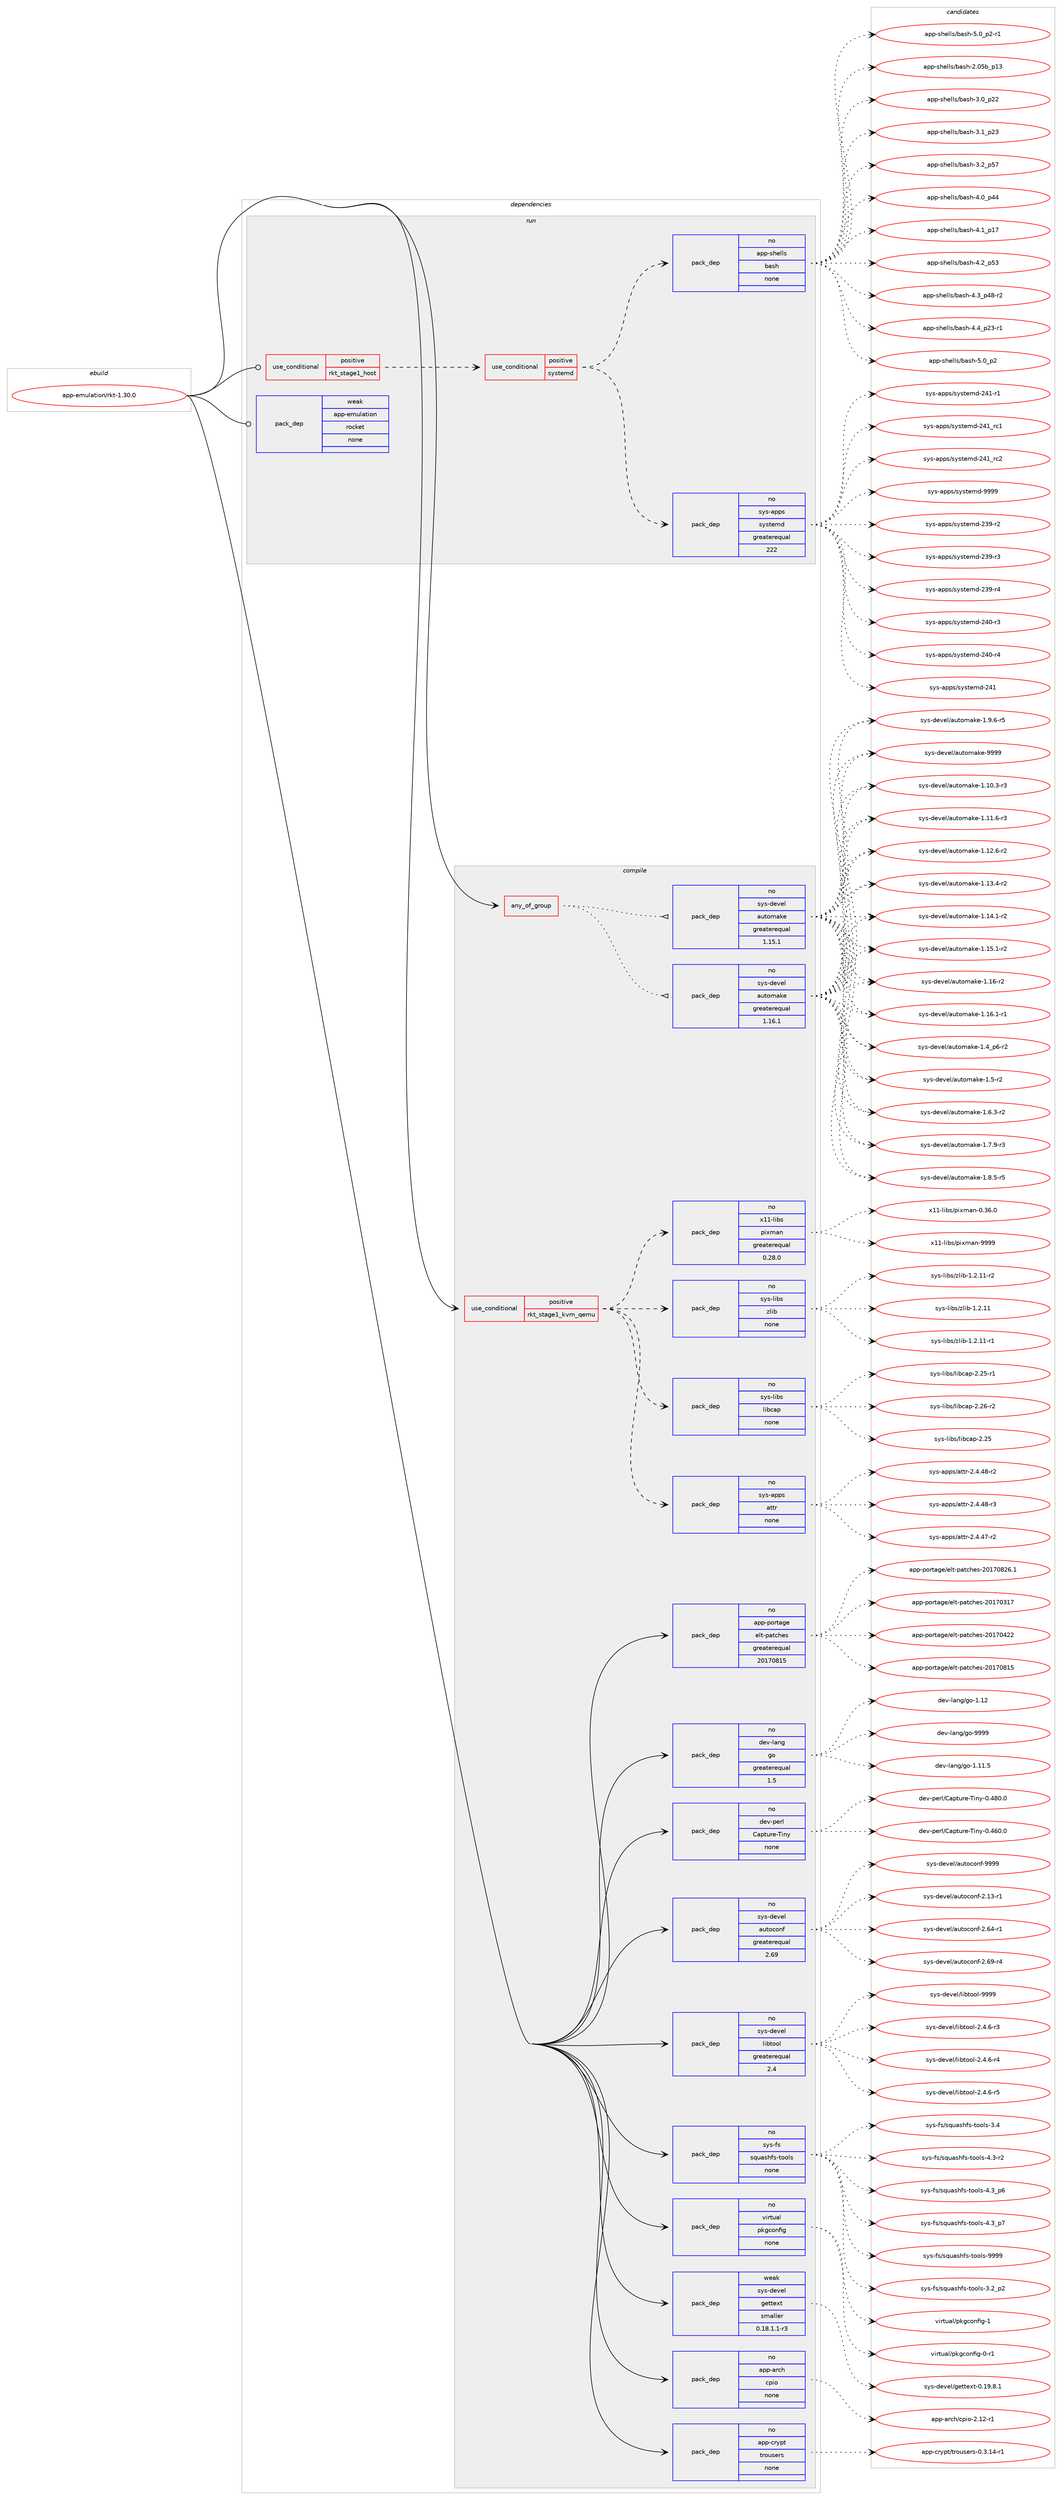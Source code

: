 digraph prolog {

# *************
# Graph options
# *************

newrank=true;
concentrate=true;
compound=true;
graph [rankdir=LR,fontname=Helvetica,fontsize=10,ranksep=1.5];#, ranksep=2.5, nodesep=0.2];
edge  [arrowhead=vee];
node  [fontname=Helvetica,fontsize=10];

# **********
# The ebuild
# **********

subgraph cluster_leftcol {
color=gray;
rank=same;
label=<<i>ebuild</i>>;
id [label="app-emulation/rkt-1.30.0", color=red, width=4, href="../app-emulation/rkt-1.30.0.svg"];
}

# ****************
# The dependencies
# ****************

subgraph cluster_midcol {
color=gray;
label=<<i>dependencies</i>>;
subgraph cluster_compile {
fillcolor="#eeeeee";
style=filled;
label=<<i>compile</i>>;
subgraph any19492 {
dependency1288358 [label=<<TABLE BORDER="0" CELLBORDER="1" CELLSPACING="0" CELLPADDING="4"><TR><TD CELLPADDING="10">any_of_group</TD></TR></TABLE>>, shape=none, color=red];subgraph pack917669 {
dependency1288359 [label=<<TABLE BORDER="0" CELLBORDER="1" CELLSPACING="0" CELLPADDING="4" WIDTH="220"><TR><TD ROWSPAN="6" CELLPADDING="30">pack_dep</TD></TR><TR><TD WIDTH="110">no</TD></TR><TR><TD>sys-devel</TD></TR><TR><TD>automake</TD></TR><TR><TD>greaterequal</TD></TR><TR><TD>1.16.1</TD></TR></TABLE>>, shape=none, color=blue];
}
dependency1288358:e -> dependency1288359:w [weight=20,style="dotted",arrowhead="oinv"];
subgraph pack917670 {
dependency1288360 [label=<<TABLE BORDER="0" CELLBORDER="1" CELLSPACING="0" CELLPADDING="4" WIDTH="220"><TR><TD ROWSPAN="6" CELLPADDING="30">pack_dep</TD></TR><TR><TD WIDTH="110">no</TD></TR><TR><TD>sys-devel</TD></TR><TR><TD>automake</TD></TR><TR><TD>greaterequal</TD></TR><TR><TD>1.15.1</TD></TR></TABLE>>, shape=none, color=blue];
}
dependency1288358:e -> dependency1288360:w [weight=20,style="dotted",arrowhead="oinv"];
}
id:e -> dependency1288358:w [weight=20,style="solid",arrowhead="vee"];
subgraph cond350669 {
dependency1288361 [label=<<TABLE BORDER="0" CELLBORDER="1" CELLSPACING="0" CELLPADDING="4"><TR><TD ROWSPAN="3" CELLPADDING="10">use_conditional</TD></TR><TR><TD>positive</TD></TR><TR><TD>rkt_stage1_kvm_qemu</TD></TR></TABLE>>, shape=none, color=red];
subgraph pack917671 {
dependency1288362 [label=<<TABLE BORDER="0" CELLBORDER="1" CELLSPACING="0" CELLPADDING="4" WIDTH="220"><TR><TD ROWSPAN="6" CELLPADDING="30">pack_dep</TD></TR><TR><TD WIDTH="110">no</TD></TR><TR><TD>sys-apps</TD></TR><TR><TD>attr</TD></TR><TR><TD>none</TD></TR><TR><TD></TD></TR></TABLE>>, shape=none, color=blue];
}
dependency1288361:e -> dependency1288362:w [weight=20,style="dashed",arrowhead="vee"];
subgraph pack917672 {
dependency1288363 [label=<<TABLE BORDER="0" CELLBORDER="1" CELLSPACING="0" CELLPADDING="4" WIDTH="220"><TR><TD ROWSPAN="6" CELLPADDING="30">pack_dep</TD></TR><TR><TD WIDTH="110">no</TD></TR><TR><TD>sys-libs</TD></TR><TR><TD>libcap</TD></TR><TR><TD>none</TD></TR><TR><TD></TD></TR></TABLE>>, shape=none, color=blue];
}
dependency1288361:e -> dependency1288363:w [weight=20,style="dashed",arrowhead="vee"];
subgraph pack917673 {
dependency1288364 [label=<<TABLE BORDER="0" CELLBORDER="1" CELLSPACING="0" CELLPADDING="4" WIDTH="220"><TR><TD ROWSPAN="6" CELLPADDING="30">pack_dep</TD></TR><TR><TD WIDTH="110">no</TD></TR><TR><TD>sys-libs</TD></TR><TR><TD>zlib</TD></TR><TR><TD>none</TD></TR><TR><TD></TD></TR></TABLE>>, shape=none, color=blue];
}
dependency1288361:e -> dependency1288364:w [weight=20,style="dashed",arrowhead="vee"];
subgraph pack917674 {
dependency1288365 [label=<<TABLE BORDER="0" CELLBORDER="1" CELLSPACING="0" CELLPADDING="4" WIDTH="220"><TR><TD ROWSPAN="6" CELLPADDING="30">pack_dep</TD></TR><TR><TD WIDTH="110">no</TD></TR><TR><TD>x11-libs</TD></TR><TR><TD>pixman</TD></TR><TR><TD>greaterequal</TD></TR><TR><TD>0.28.0</TD></TR></TABLE>>, shape=none, color=blue];
}
dependency1288361:e -> dependency1288365:w [weight=20,style="dashed",arrowhead="vee"];
}
id:e -> dependency1288361:w [weight=20,style="solid",arrowhead="vee"];
subgraph pack917675 {
dependency1288366 [label=<<TABLE BORDER="0" CELLBORDER="1" CELLSPACING="0" CELLPADDING="4" WIDTH="220"><TR><TD ROWSPAN="6" CELLPADDING="30">pack_dep</TD></TR><TR><TD WIDTH="110">no</TD></TR><TR><TD>app-arch</TD></TR><TR><TD>cpio</TD></TR><TR><TD>none</TD></TR><TR><TD></TD></TR></TABLE>>, shape=none, color=blue];
}
id:e -> dependency1288366:w [weight=20,style="solid",arrowhead="vee"];
subgraph pack917676 {
dependency1288367 [label=<<TABLE BORDER="0" CELLBORDER="1" CELLSPACING="0" CELLPADDING="4" WIDTH="220"><TR><TD ROWSPAN="6" CELLPADDING="30">pack_dep</TD></TR><TR><TD WIDTH="110">no</TD></TR><TR><TD>app-crypt</TD></TR><TR><TD>trousers</TD></TR><TR><TD>none</TD></TR><TR><TD></TD></TR></TABLE>>, shape=none, color=blue];
}
id:e -> dependency1288367:w [weight=20,style="solid",arrowhead="vee"];
subgraph pack917677 {
dependency1288368 [label=<<TABLE BORDER="0" CELLBORDER="1" CELLSPACING="0" CELLPADDING="4" WIDTH="220"><TR><TD ROWSPAN="6" CELLPADDING="30">pack_dep</TD></TR><TR><TD WIDTH="110">no</TD></TR><TR><TD>app-portage</TD></TR><TR><TD>elt-patches</TD></TR><TR><TD>greaterequal</TD></TR><TR><TD>20170815</TD></TR></TABLE>>, shape=none, color=blue];
}
id:e -> dependency1288368:w [weight=20,style="solid",arrowhead="vee"];
subgraph pack917678 {
dependency1288369 [label=<<TABLE BORDER="0" CELLBORDER="1" CELLSPACING="0" CELLPADDING="4" WIDTH="220"><TR><TD ROWSPAN="6" CELLPADDING="30">pack_dep</TD></TR><TR><TD WIDTH="110">no</TD></TR><TR><TD>dev-lang</TD></TR><TR><TD>go</TD></TR><TR><TD>greaterequal</TD></TR><TR><TD>1.5</TD></TR></TABLE>>, shape=none, color=blue];
}
id:e -> dependency1288369:w [weight=20,style="solid",arrowhead="vee"];
subgraph pack917679 {
dependency1288370 [label=<<TABLE BORDER="0" CELLBORDER="1" CELLSPACING="0" CELLPADDING="4" WIDTH="220"><TR><TD ROWSPAN="6" CELLPADDING="30">pack_dep</TD></TR><TR><TD WIDTH="110">no</TD></TR><TR><TD>dev-perl</TD></TR><TR><TD>Capture-Tiny</TD></TR><TR><TD>none</TD></TR><TR><TD></TD></TR></TABLE>>, shape=none, color=blue];
}
id:e -> dependency1288370:w [weight=20,style="solid",arrowhead="vee"];
subgraph pack917680 {
dependency1288371 [label=<<TABLE BORDER="0" CELLBORDER="1" CELLSPACING="0" CELLPADDING="4" WIDTH="220"><TR><TD ROWSPAN="6" CELLPADDING="30">pack_dep</TD></TR><TR><TD WIDTH="110">no</TD></TR><TR><TD>sys-devel</TD></TR><TR><TD>autoconf</TD></TR><TR><TD>greaterequal</TD></TR><TR><TD>2.69</TD></TR></TABLE>>, shape=none, color=blue];
}
id:e -> dependency1288371:w [weight=20,style="solid",arrowhead="vee"];
subgraph pack917681 {
dependency1288372 [label=<<TABLE BORDER="0" CELLBORDER="1" CELLSPACING="0" CELLPADDING="4" WIDTH="220"><TR><TD ROWSPAN="6" CELLPADDING="30">pack_dep</TD></TR><TR><TD WIDTH="110">no</TD></TR><TR><TD>sys-devel</TD></TR><TR><TD>libtool</TD></TR><TR><TD>greaterequal</TD></TR><TR><TD>2.4</TD></TR></TABLE>>, shape=none, color=blue];
}
id:e -> dependency1288372:w [weight=20,style="solid",arrowhead="vee"];
subgraph pack917682 {
dependency1288373 [label=<<TABLE BORDER="0" CELLBORDER="1" CELLSPACING="0" CELLPADDING="4" WIDTH="220"><TR><TD ROWSPAN="6" CELLPADDING="30">pack_dep</TD></TR><TR><TD WIDTH="110">no</TD></TR><TR><TD>sys-fs</TD></TR><TR><TD>squashfs-tools</TD></TR><TR><TD>none</TD></TR><TR><TD></TD></TR></TABLE>>, shape=none, color=blue];
}
id:e -> dependency1288373:w [weight=20,style="solid",arrowhead="vee"];
subgraph pack917683 {
dependency1288374 [label=<<TABLE BORDER="0" CELLBORDER="1" CELLSPACING="0" CELLPADDING="4" WIDTH="220"><TR><TD ROWSPAN="6" CELLPADDING="30">pack_dep</TD></TR><TR><TD WIDTH="110">no</TD></TR><TR><TD>virtual</TD></TR><TR><TD>pkgconfig</TD></TR><TR><TD>none</TD></TR><TR><TD></TD></TR></TABLE>>, shape=none, color=blue];
}
id:e -> dependency1288374:w [weight=20,style="solid",arrowhead="vee"];
subgraph pack917684 {
dependency1288375 [label=<<TABLE BORDER="0" CELLBORDER="1" CELLSPACING="0" CELLPADDING="4" WIDTH="220"><TR><TD ROWSPAN="6" CELLPADDING="30">pack_dep</TD></TR><TR><TD WIDTH="110">weak</TD></TR><TR><TD>sys-devel</TD></TR><TR><TD>gettext</TD></TR><TR><TD>smaller</TD></TR><TR><TD>0.18.1.1-r3</TD></TR></TABLE>>, shape=none, color=blue];
}
id:e -> dependency1288375:w [weight=20,style="solid",arrowhead="vee"];
}
subgraph cluster_compileandrun {
fillcolor="#eeeeee";
style=filled;
label=<<i>compile and run</i>>;
}
subgraph cluster_run {
fillcolor="#eeeeee";
style=filled;
label=<<i>run</i>>;
subgraph cond350670 {
dependency1288376 [label=<<TABLE BORDER="0" CELLBORDER="1" CELLSPACING="0" CELLPADDING="4"><TR><TD ROWSPAN="3" CELLPADDING="10">use_conditional</TD></TR><TR><TD>positive</TD></TR><TR><TD>rkt_stage1_host</TD></TR></TABLE>>, shape=none, color=red];
subgraph cond350671 {
dependency1288377 [label=<<TABLE BORDER="0" CELLBORDER="1" CELLSPACING="0" CELLPADDING="4"><TR><TD ROWSPAN="3" CELLPADDING="10">use_conditional</TD></TR><TR><TD>positive</TD></TR><TR><TD>systemd</TD></TR></TABLE>>, shape=none, color=red];
subgraph pack917685 {
dependency1288378 [label=<<TABLE BORDER="0" CELLBORDER="1" CELLSPACING="0" CELLPADDING="4" WIDTH="220"><TR><TD ROWSPAN="6" CELLPADDING="30">pack_dep</TD></TR><TR><TD WIDTH="110">no</TD></TR><TR><TD>sys-apps</TD></TR><TR><TD>systemd</TD></TR><TR><TD>greaterequal</TD></TR><TR><TD>222</TD></TR></TABLE>>, shape=none, color=blue];
}
dependency1288377:e -> dependency1288378:w [weight=20,style="dashed",arrowhead="vee"];
subgraph pack917686 {
dependency1288379 [label=<<TABLE BORDER="0" CELLBORDER="1" CELLSPACING="0" CELLPADDING="4" WIDTH="220"><TR><TD ROWSPAN="6" CELLPADDING="30">pack_dep</TD></TR><TR><TD WIDTH="110">no</TD></TR><TR><TD>app-shells</TD></TR><TR><TD>bash</TD></TR><TR><TD>none</TD></TR><TR><TD></TD></TR></TABLE>>, shape=none, color=blue];
}
dependency1288377:e -> dependency1288379:w [weight=20,style="dashed",arrowhead="vee"];
}
dependency1288376:e -> dependency1288377:w [weight=20,style="dashed",arrowhead="vee"];
}
id:e -> dependency1288376:w [weight=20,style="solid",arrowhead="odot"];
subgraph pack917687 {
dependency1288380 [label=<<TABLE BORDER="0" CELLBORDER="1" CELLSPACING="0" CELLPADDING="4" WIDTH="220"><TR><TD ROWSPAN="6" CELLPADDING="30">pack_dep</TD></TR><TR><TD WIDTH="110">weak</TD></TR><TR><TD>app-emulation</TD></TR><TR><TD>rocket</TD></TR><TR><TD>none</TD></TR><TR><TD></TD></TR></TABLE>>, shape=none, color=blue];
}
id:e -> dependency1288380:w [weight=20,style="solid",arrowhead="odot"];
}
}

# **************
# The candidates
# **************

subgraph cluster_choices {
rank=same;
color=gray;
label=<<i>candidates</i>>;

subgraph choice917669 {
color=black;
nodesep=1;
choice11512111545100101118101108479711711611110997107101454946494846514511451 [label="sys-devel/automake-1.10.3-r3", color=red, width=4,href="../sys-devel/automake-1.10.3-r3.svg"];
choice11512111545100101118101108479711711611110997107101454946494946544511451 [label="sys-devel/automake-1.11.6-r3", color=red, width=4,href="../sys-devel/automake-1.11.6-r3.svg"];
choice11512111545100101118101108479711711611110997107101454946495046544511450 [label="sys-devel/automake-1.12.6-r2", color=red, width=4,href="../sys-devel/automake-1.12.6-r2.svg"];
choice11512111545100101118101108479711711611110997107101454946495146524511450 [label="sys-devel/automake-1.13.4-r2", color=red, width=4,href="../sys-devel/automake-1.13.4-r2.svg"];
choice11512111545100101118101108479711711611110997107101454946495246494511450 [label="sys-devel/automake-1.14.1-r2", color=red, width=4,href="../sys-devel/automake-1.14.1-r2.svg"];
choice11512111545100101118101108479711711611110997107101454946495346494511450 [label="sys-devel/automake-1.15.1-r2", color=red, width=4,href="../sys-devel/automake-1.15.1-r2.svg"];
choice1151211154510010111810110847971171161111099710710145494649544511450 [label="sys-devel/automake-1.16-r2", color=red, width=4,href="../sys-devel/automake-1.16-r2.svg"];
choice11512111545100101118101108479711711611110997107101454946495446494511449 [label="sys-devel/automake-1.16.1-r1", color=red, width=4,href="../sys-devel/automake-1.16.1-r1.svg"];
choice115121115451001011181011084797117116111109971071014549465295112544511450 [label="sys-devel/automake-1.4_p6-r2", color=red, width=4,href="../sys-devel/automake-1.4_p6-r2.svg"];
choice11512111545100101118101108479711711611110997107101454946534511450 [label="sys-devel/automake-1.5-r2", color=red, width=4,href="../sys-devel/automake-1.5-r2.svg"];
choice115121115451001011181011084797117116111109971071014549465446514511450 [label="sys-devel/automake-1.6.3-r2", color=red, width=4,href="../sys-devel/automake-1.6.3-r2.svg"];
choice115121115451001011181011084797117116111109971071014549465546574511451 [label="sys-devel/automake-1.7.9-r3", color=red, width=4,href="../sys-devel/automake-1.7.9-r3.svg"];
choice115121115451001011181011084797117116111109971071014549465646534511453 [label="sys-devel/automake-1.8.5-r5", color=red, width=4,href="../sys-devel/automake-1.8.5-r5.svg"];
choice115121115451001011181011084797117116111109971071014549465746544511453 [label="sys-devel/automake-1.9.6-r5", color=red, width=4,href="../sys-devel/automake-1.9.6-r5.svg"];
choice115121115451001011181011084797117116111109971071014557575757 [label="sys-devel/automake-9999", color=red, width=4,href="../sys-devel/automake-9999.svg"];
dependency1288359:e -> choice11512111545100101118101108479711711611110997107101454946494846514511451:w [style=dotted,weight="100"];
dependency1288359:e -> choice11512111545100101118101108479711711611110997107101454946494946544511451:w [style=dotted,weight="100"];
dependency1288359:e -> choice11512111545100101118101108479711711611110997107101454946495046544511450:w [style=dotted,weight="100"];
dependency1288359:e -> choice11512111545100101118101108479711711611110997107101454946495146524511450:w [style=dotted,weight="100"];
dependency1288359:e -> choice11512111545100101118101108479711711611110997107101454946495246494511450:w [style=dotted,weight="100"];
dependency1288359:e -> choice11512111545100101118101108479711711611110997107101454946495346494511450:w [style=dotted,weight="100"];
dependency1288359:e -> choice1151211154510010111810110847971171161111099710710145494649544511450:w [style=dotted,weight="100"];
dependency1288359:e -> choice11512111545100101118101108479711711611110997107101454946495446494511449:w [style=dotted,weight="100"];
dependency1288359:e -> choice115121115451001011181011084797117116111109971071014549465295112544511450:w [style=dotted,weight="100"];
dependency1288359:e -> choice11512111545100101118101108479711711611110997107101454946534511450:w [style=dotted,weight="100"];
dependency1288359:e -> choice115121115451001011181011084797117116111109971071014549465446514511450:w [style=dotted,weight="100"];
dependency1288359:e -> choice115121115451001011181011084797117116111109971071014549465546574511451:w [style=dotted,weight="100"];
dependency1288359:e -> choice115121115451001011181011084797117116111109971071014549465646534511453:w [style=dotted,weight="100"];
dependency1288359:e -> choice115121115451001011181011084797117116111109971071014549465746544511453:w [style=dotted,weight="100"];
dependency1288359:e -> choice115121115451001011181011084797117116111109971071014557575757:w [style=dotted,weight="100"];
}
subgraph choice917670 {
color=black;
nodesep=1;
choice11512111545100101118101108479711711611110997107101454946494846514511451 [label="sys-devel/automake-1.10.3-r3", color=red, width=4,href="../sys-devel/automake-1.10.3-r3.svg"];
choice11512111545100101118101108479711711611110997107101454946494946544511451 [label="sys-devel/automake-1.11.6-r3", color=red, width=4,href="../sys-devel/automake-1.11.6-r3.svg"];
choice11512111545100101118101108479711711611110997107101454946495046544511450 [label="sys-devel/automake-1.12.6-r2", color=red, width=4,href="../sys-devel/automake-1.12.6-r2.svg"];
choice11512111545100101118101108479711711611110997107101454946495146524511450 [label="sys-devel/automake-1.13.4-r2", color=red, width=4,href="../sys-devel/automake-1.13.4-r2.svg"];
choice11512111545100101118101108479711711611110997107101454946495246494511450 [label="sys-devel/automake-1.14.1-r2", color=red, width=4,href="../sys-devel/automake-1.14.1-r2.svg"];
choice11512111545100101118101108479711711611110997107101454946495346494511450 [label="sys-devel/automake-1.15.1-r2", color=red, width=4,href="../sys-devel/automake-1.15.1-r2.svg"];
choice1151211154510010111810110847971171161111099710710145494649544511450 [label="sys-devel/automake-1.16-r2", color=red, width=4,href="../sys-devel/automake-1.16-r2.svg"];
choice11512111545100101118101108479711711611110997107101454946495446494511449 [label="sys-devel/automake-1.16.1-r1", color=red, width=4,href="../sys-devel/automake-1.16.1-r1.svg"];
choice115121115451001011181011084797117116111109971071014549465295112544511450 [label="sys-devel/automake-1.4_p6-r2", color=red, width=4,href="../sys-devel/automake-1.4_p6-r2.svg"];
choice11512111545100101118101108479711711611110997107101454946534511450 [label="sys-devel/automake-1.5-r2", color=red, width=4,href="../sys-devel/automake-1.5-r2.svg"];
choice115121115451001011181011084797117116111109971071014549465446514511450 [label="sys-devel/automake-1.6.3-r2", color=red, width=4,href="../sys-devel/automake-1.6.3-r2.svg"];
choice115121115451001011181011084797117116111109971071014549465546574511451 [label="sys-devel/automake-1.7.9-r3", color=red, width=4,href="../sys-devel/automake-1.7.9-r3.svg"];
choice115121115451001011181011084797117116111109971071014549465646534511453 [label="sys-devel/automake-1.8.5-r5", color=red, width=4,href="../sys-devel/automake-1.8.5-r5.svg"];
choice115121115451001011181011084797117116111109971071014549465746544511453 [label="sys-devel/automake-1.9.6-r5", color=red, width=4,href="../sys-devel/automake-1.9.6-r5.svg"];
choice115121115451001011181011084797117116111109971071014557575757 [label="sys-devel/automake-9999", color=red, width=4,href="../sys-devel/automake-9999.svg"];
dependency1288360:e -> choice11512111545100101118101108479711711611110997107101454946494846514511451:w [style=dotted,weight="100"];
dependency1288360:e -> choice11512111545100101118101108479711711611110997107101454946494946544511451:w [style=dotted,weight="100"];
dependency1288360:e -> choice11512111545100101118101108479711711611110997107101454946495046544511450:w [style=dotted,weight="100"];
dependency1288360:e -> choice11512111545100101118101108479711711611110997107101454946495146524511450:w [style=dotted,weight="100"];
dependency1288360:e -> choice11512111545100101118101108479711711611110997107101454946495246494511450:w [style=dotted,weight="100"];
dependency1288360:e -> choice11512111545100101118101108479711711611110997107101454946495346494511450:w [style=dotted,weight="100"];
dependency1288360:e -> choice1151211154510010111810110847971171161111099710710145494649544511450:w [style=dotted,weight="100"];
dependency1288360:e -> choice11512111545100101118101108479711711611110997107101454946495446494511449:w [style=dotted,weight="100"];
dependency1288360:e -> choice115121115451001011181011084797117116111109971071014549465295112544511450:w [style=dotted,weight="100"];
dependency1288360:e -> choice11512111545100101118101108479711711611110997107101454946534511450:w [style=dotted,weight="100"];
dependency1288360:e -> choice115121115451001011181011084797117116111109971071014549465446514511450:w [style=dotted,weight="100"];
dependency1288360:e -> choice115121115451001011181011084797117116111109971071014549465546574511451:w [style=dotted,weight="100"];
dependency1288360:e -> choice115121115451001011181011084797117116111109971071014549465646534511453:w [style=dotted,weight="100"];
dependency1288360:e -> choice115121115451001011181011084797117116111109971071014549465746544511453:w [style=dotted,weight="100"];
dependency1288360:e -> choice115121115451001011181011084797117116111109971071014557575757:w [style=dotted,weight="100"];
}
subgraph choice917671 {
color=black;
nodesep=1;
choice11512111545971121121154797116116114455046524652554511450 [label="sys-apps/attr-2.4.47-r2", color=red, width=4,href="../sys-apps/attr-2.4.47-r2.svg"];
choice11512111545971121121154797116116114455046524652564511450 [label="sys-apps/attr-2.4.48-r2", color=red, width=4,href="../sys-apps/attr-2.4.48-r2.svg"];
choice11512111545971121121154797116116114455046524652564511451 [label="sys-apps/attr-2.4.48-r3", color=red, width=4,href="../sys-apps/attr-2.4.48-r3.svg"];
dependency1288362:e -> choice11512111545971121121154797116116114455046524652554511450:w [style=dotted,weight="100"];
dependency1288362:e -> choice11512111545971121121154797116116114455046524652564511450:w [style=dotted,weight="100"];
dependency1288362:e -> choice11512111545971121121154797116116114455046524652564511451:w [style=dotted,weight="100"];
}
subgraph choice917672 {
color=black;
nodesep=1;
choice1151211154510810598115471081059899971124550465053 [label="sys-libs/libcap-2.25", color=red, width=4,href="../sys-libs/libcap-2.25.svg"];
choice11512111545108105981154710810598999711245504650534511449 [label="sys-libs/libcap-2.25-r1", color=red, width=4,href="../sys-libs/libcap-2.25-r1.svg"];
choice11512111545108105981154710810598999711245504650544511450 [label="sys-libs/libcap-2.26-r2", color=red, width=4,href="../sys-libs/libcap-2.26-r2.svg"];
dependency1288363:e -> choice1151211154510810598115471081059899971124550465053:w [style=dotted,weight="100"];
dependency1288363:e -> choice11512111545108105981154710810598999711245504650534511449:w [style=dotted,weight="100"];
dependency1288363:e -> choice11512111545108105981154710810598999711245504650544511450:w [style=dotted,weight="100"];
}
subgraph choice917673 {
color=black;
nodesep=1;
choice1151211154510810598115471221081059845494650464949 [label="sys-libs/zlib-1.2.11", color=red, width=4,href="../sys-libs/zlib-1.2.11.svg"];
choice11512111545108105981154712210810598454946504649494511449 [label="sys-libs/zlib-1.2.11-r1", color=red, width=4,href="../sys-libs/zlib-1.2.11-r1.svg"];
choice11512111545108105981154712210810598454946504649494511450 [label="sys-libs/zlib-1.2.11-r2", color=red, width=4,href="../sys-libs/zlib-1.2.11-r2.svg"];
dependency1288364:e -> choice1151211154510810598115471221081059845494650464949:w [style=dotted,weight="100"];
dependency1288364:e -> choice11512111545108105981154712210810598454946504649494511449:w [style=dotted,weight="100"];
dependency1288364:e -> choice11512111545108105981154712210810598454946504649494511450:w [style=dotted,weight="100"];
}
subgraph choice917674 {
color=black;
nodesep=1;
choice12049494510810598115471121051201099711045484651544648 [label="x11-libs/pixman-0.36.0", color=red, width=4,href="../x11-libs/pixman-0.36.0.svg"];
choice1204949451081059811547112105120109971104557575757 [label="x11-libs/pixman-9999", color=red, width=4,href="../x11-libs/pixman-9999.svg"];
dependency1288365:e -> choice12049494510810598115471121051201099711045484651544648:w [style=dotted,weight="100"];
dependency1288365:e -> choice1204949451081059811547112105120109971104557575757:w [style=dotted,weight="100"];
}
subgraph choice917675 {
color=black;
nodesep=1;
choice97112112459711499104479911210511145504649504511449 [label="app-arch/cpio-2.12-r1", color=red, width=4,href="../app-arch/cpio-2.12-r1.svg"];
dependency1288366:e -> choice97112112459711499104479911210511145504649504511449:w [style=dotted,weight="100"];
}
subgraph choice917676 {
color=black;
nodesep=1;
choice97112112459911412111211647116114111117115101114115454846514649524511449 [label="app-crypt/trousers-0.3.14-r1", color=red, width=4,href="../app-crypt/trousers-0.3.14-r1.svg"];
dependency1288367:e -> choice97112112459911412111211647116114111117115101114115454846514649524511449:w [style=dotted,weight="100"];
}
subgraph choice917677 {
color=black;
nodesep=1;
choice97112112451121111141169710310147101108116451129711699104101115455048495548514955 [label="app-portage/elt-patches-20170317", color=red, width=4,href="../app-portage/elt-patches-20170317.svg"];
choice97112112451121111141169710310147101108116451129711699104101115455048495548525050 [label="app-portage/elt-patches-20170422", color=red, width=4,href="../app-portage/elt-patches-20170422.svg"];
choice97112112451121111141169710310147101108116451129711699104101115455048495548564953 [label="app-portage/elt-patches-20170815", color=red, width=4,href="../app-portage/elt-patches-20170815.svg"];
choice971121124511211111411697103101471011081164511297116991041011154550484955485650544649 [label="app-portage/elt-patches-20170826.1", color=red, width=4,href="../app-portage/elt-patches-20170826.1.svg"];
dependency1288368:e -> choice97112112451121111141169710310147101108116451129711699104101115455048495548514955:w [style=dotted,weight="100"];
dependency1288368:e -> choice97112112451121111141169710310147101108116451129711699104101115455048495548525050:w [style=dotted,weight="100"];
dependency1288368:e -> choice97112112451121111141169710310147101108116451129711699104101115455048495548564953:w [style=dotted,weight="100"];
dependency1288368:e -> choice971121124511211111411697103101471011081164511297116991041011154550484955485650544649:w [style=dotted,weight="100"];
}
subgraph choice917678 {
color=black;
nodesep=1;
choice10010111845108971101034710311145494649494653 [label="dev-lang/go-1.11.5", color=red, width=4,href="../dev-lang/go-1.11.5.svg"];
choice1001011184510897110103471031114549464950 [label="dev-lang/go-1.12", color=red, width=4,href="../dev-lang/go-1.12.svg"];
choice1001011184510897110103471031114557575757 [label="dev-lang/go-9999", color=red, width=4,href="../dev-lang/go-9999.svg"];
dependency1288369:e -> choice10010111845108971101034710311145494649494653:w [style=dotted,weight="100"];
dependency1288369:e -> choice1001011184510897110103471031114549464950:w [style=dotted,weight="100"];
dependency1288369:e -> choice1001011184510897110103471031114557575757:w [style=dotted,weight="100"];
}
subgraph choice917679 {
color=black;
nodesep=1;
choice1001011184511210111410847679711211611711410145841051101214548465254484648 [label="dev-perl/Capture-Tiny-0.460.0", color=red, width=4,href="../dev-perl/Capture-Tiny-0.460.0.svg"];
choice1001011184511210111410847679711211611711410145841051101214548465256484648 [label="dev-perl/Capture-Tiny-0.480.0", color=red, width=4,href="../dev-perl/Capture-Tiny-0.480.0.svg"];
dependency1288370:e -> choice1001011184511210111410847679711211611711410145841051101214548465254484648:w [style=dotted,weight="100"];
dependency1288370:e -> choice1001011184511210111410847679711211611711410145841051101214548465256484648:w [style=dotted,weight="100"];
}
subgraph choice917680 {
color=black;
nodesep=1;
choice1151211154510010111810110847971171161119911111010245504649514511449 [label="sys-devel/autoconf-2.13-r1", color=red, width=4,href="../sys-devel/autoconf-2.13-r1.svg"];
choice1151211154510010111810110847971171161119911111010245504654524511449 [label="sys-devel/autoconf-2.64-r1", color=red, width=4,href="../sys-devel/autoconf-2.64-r1.svg"];
choice1151211154510010111810110847971171161119911111010245504654574511452 [label="sys-devel/autoconf-2.69-r4", color=red, width=4,href="../sys-devel/autoconf-2.69-r4.svg"];
choice115121115451001011181011084797117116111991111101024557575757 [label="sys-devel/autoconf-9999", color=red, width=4,href="../sys-devel/autoconf-9999.svg"];
dependency1288371:e -> choice1151211154510010111810110847971171161119911111010245504649514511449:w [style=dotted,weight="100"];
dependency1288371:e -> choice1151211154510010111810110847971171161119911111010245504654524511449:w [style=dotted,weight="100"];
dependency1288371:e -> choice1151211154510010111810110847971171161119911111010245504654574511452:w [style=dotted,weight="100"];
dependency1288371:e -> choice115121115451001011181011084797117116111991111101024557575757:w [style=dotted,weight="100"];
}
subgraph choice917681 {
color=black;
nodesep=1;
choice1151211154510010111810110847108105981161111111084550465246544511451 [label="sys-devel/libtool-2.4.6-r3", color=red, width=4,href="../sys-devel/libtool-2.4.6-r3.svg"];
choice1151211154510010111810110847108105981161111111084550465246544511452 [label="sys-devel/libtool-2.4.6-r4", color=red, width=4,href="../sys-devel/libtool-2.4.6-r4.svg"];
choice1151211154510010111810110847108105981161111111084550465246544511453 [label="sys-devel/libtool-2.4.6-r5", color=red, width=4,href="../sys-devel/libtool-2.4.6-r5.svg"];
choice1151211154510010111810110847108105981161111111084557575757 [label="sys-devel/libtool-9999", color=red, width=4,href="../sys-devel/libtool-9999.svg"];
dependency1288372:e -> choice1151211154510010111810110847108105981161111111084550465246544511451:w [style=dotted,weight="100"];
dependency1288372:e -> choice1151211154510010111810110847108105981161111111084550465246544511452:w [style=dotted,weight="100"];
dependency1288372:e -> choice1151211154510010111810110847108105981161111111084550465246544511453:w [style=dotted,weight="100"];
dependency1288372:e -> choice1151211154510010111810110847108105981161111111084557575757:w [style=dotted,weight="100"];
}
subgraph choice917682 {
color=black;
nodesep=1;
choice11512111545102115471151131179711510410211545116111111108115455146509511250 [label="sys-fs/squashfs-tools-3.2_p2", color=red, width=4,href="../sys-fs/squashfs-tools-3.2_p2.svg"];
choice1151211154510211547115113117971151041021154511611111110811545514652 [label="sys-fs/squashfs-tools-3.4", color=red, width=4,href="../sys-fs/squashfs-tools-3.4.svg"];
choice11512111545102115471151131179711510410211545116111111108115455246514511450 [label="sys-fs/squashfs-tools-4.3-r2", color=red, width=4,href="../sys-fs/squashfs-tools-4.3-r2.svg"];
choice11512111545102115471151131179711510410211545116111111108115455246519511254 [label="sys-fs/squashfs-tools-4.3_p6", color=red, width=4,href="../sys-fs/squashfs-tools-4.3_p6.svg"];
choice11512111545102115471151131179711510410211545116111111108115455246519511255 [label="sys-fs/squashfs-tools-4.3_p7", color=red, width=4,href="../sys-fs/squashfs-tools-4.3_p7.svg"];
choice115121115451021154711511311797115104102115451161111111081154557575757 [label="sys-fs/squashfs-tools-9999", color=red, width=4,href="../sys-fs/squashfs-tools-9999.svg"];
dependency1288373:e -> choice11512111545102115471151131179711510410211545116111111108115455146509511250:w [style=dotted,weight="100"];
dependency1288373:e -> choice1151211154510211547115113117971151041021154511611111110811545514652:w [style=dotted,weight="100"];
dependency1288373:e -> choice11512111545102115471151131179711510410211545116111111108115455246514511450:w [style=dotted,weight="100"];
dependency1288373:e -> choice11512111545102115471151131179711510410211545116111111108115455246519511254:w [style=dotted,weight="100"];
dependency1288373:e -> choice11512111545102115471151131179711510410211545116111111108115455246519511255:w [style=dotted,weight="100"];
dependency1288373:e -> choice115121115451021154711511311797115104102115451161111111081154557575757:w [style=dotted,weight="100"];
}
subgraph choice917683 {
color=black;
nodesep=1;
choice11810511411611797108471121071039911111010210510345484511449 [label="virtual/pkgconfig-0-r1", color=red, width=4,href="../virtual/pkgconfig-0-r1.svg"];
choice1181051141161179710847112107103991111101021051034549 [label="virtual/pkgconfig-1", color=red, width=4,href="../virtual/pkgconfig-1.svg"];
dependency1288374:e -> choice11810511411611797108471121071039911111010210510345484511449:w [style=dotted,weight="100"];
dependency1288374:e -> choice1181051141161179710847112107103991111101021051034549:w [style=dotted,weight="100"];
}
subgraph choice917684 {
color=black;
nodesep=1;
choice1151211154510010111810110847103101116116101120116454846495746564649 [label="sys-devel/gettext-0.19.8.1", color=red, width=4,href="../sys-devel/gettext-0.19.8.1.svg"];
dependency1288375:e -> choice1151211154510010111810110847103101116116101120116454846495746564649:w [style=dotted,weight="100"];
}
subgraph choice917685 {
color=black;
nodesep=1;
choice115121115459711211211547115121115116101109100455051574511450 [label="sys-apps/systemd-239-r2", color=red, width=4,href="../sys-apps/systemd-239-r2.svg"];
choice115121115459711211211547115121115116101109100455051574511451 [label="sys-apps/systemd-239-r3", color=red, width=4,href="../sys-apps/systemd-239-r3.svg"];
choice115121115459711211211547115121115116101109100455051574511452 [label="sys-apps/systemd-239-r4", color=red, width=4,href="../sys-apps/systemd-239-r4.svg"];
choice115121115459711211211547115121115116101109100455052484511451 [label="sys-apps/systemd-240-r3", color=red, width=4,href="../sys-apps/systemd-240-r3.svg"];
choice115121115459711211211547115121115116101109100455052484511452 [label="sys-apps/systemd-240-r4", color=red, width=4,href="../sys-apps/systemd-240-r4.svg"];
choice11512111545971121121154711512111511610110910045505249 [label="sys-apps/systemd-241", color=red, width=4,href="../sys-apps/systemd-241.svg"];
choice115121115459711211211547115121115116101109100455052494511449 [label="sys-apps/systemd-241-r1", color=red, width=4,href="../sys-apps/systemd-241-r1.svg"];
choice11512111545971121121154711512111511610110910045505249951149949 [label="sys-apps/systemd-241_rc1", color=red, width=4,href="../sys-apps/systemd-241_rc1.svg"];
choice11512111545971121121154711512111511610110910045505249951149950 [label="sys-apps/systemd-241_rc2", color=red, width=4,href="../sys-apps/systemd-241_rc2.svg"];
choice1151211154597112112115471151211151161011091004557575757 [label="sys-apps/systemd-9999", color=red, width=4,href="../sys-apps/systemd-9999.svg"];
dependency1288378:e -> choice115121115459711211211547115121115116101109100455051574511450:w [style=dotted,weight="100"];
dependency1288378:e -> choice115121115459711211211547115121115116101109100455051574511451:w [style=dotted,weight="100"];
dependency1288378:e -> choice115121115459711211211547115121115116101109100455051574511452:w [style=dotted,weight="100"];
dependency1288378:e -> choice115121115459711211211547115121115116101109100455052484511451:w [style=dotted,weight="100"];
dependency1288378:e -> choice115121115459711211211547115121115116101109100455052484511452:w [style=dotted,weight="100"];
dependency1288378:e -> choice11512111545971121121154711512111511610110910045505249:w [style=dotted,weight="100"];
dependency1288378:e -> choice115121115459711211211547115121115116101109100455052494511449:w [style=dotted,weight="100"];
dependency1288378:e -> choice11512111545971121121154711512111511610110910045505249951149949:w [style=dotted,weight="100"];
dependency1288378:e -> choice11512111545971121121154711512111511610110910045505249951149950:w [style=dotted,weight="100"];
dependency1288378:e -> choice1151211154597112112115471151211151161011091004557575757:w [style=dotted,weight="100"];
}
subgraph choice917686 {
color=black;
nodesep=1;
choice9711211245115104101108108115479897115104455046485398951124951 [label="app-shells/bash-2.05b_p13", color=red, width=4,href="../app-shells/bash-2.05b_p13.svg"];
choice971121124511510410110810811547989711510445514648951125050 [label="app-shells/bash-3.0_p22", color=red, width=4,href="../app-shells/bash-3.0_p22.svg"];
choice971121124511510410110810811547989711510445514649951125051 [label="app-shells/bash-3.1_p23", color=red, width=4,href="../app-shells/bash-3.1_p23.svg"];
choice971121124511510410110810811547989711510445514650951125355 [label="app-shells/bash-3.2_p57", color=red, width=4,href="../app-shells/bash-3.2_p57.svg"];
choice971121124511510410110810811547989711510445524648951125252 [label="app-shells/bash-4.0_p44", color=red, width=4,href="../app-shells/bash-4.0_p44.svg"];
choice971121124511510410110810811547989711510445524649951124955 [label="app-shells/bash-4.1_p17", color=red, width=4,href="../app-shells/bash-4.1_p17.svg"];
choice971121124511510410110810811547989711510445524650951125351 [label="app-shells/bash-4.2_p53", color=red, width=4,href="../app-shells/bash-4.2_p53.svg"];
choice9711211245115104101108108115479897115104455246519511252564511450 [label="app-shells/bash-4.3_p48-r2", color=red, width=4,href="../app-shells/bash-4.3_p48-r2.svg"];
choice9711211245115104101108108115479897115104455246529511250514511449 [label="app-shells/bash-4.4_p23-r1", color=red, width=4,href="../app-shells/bash-4.4_p23-r1.svg"];
choice9711211245115104101108108115479897115104455346489511250 [label="app-shells/bash-5.0_p2", color=red, width=4,href="../app-shells/bash-5.0_p2.svg"];
choice97112112451151041011081081154798971151044553464895112504511449 [label="app-shells/bash-5.0_p2-r1", color=red, width=4,href="../app-shells/bash-5.0_p2-r1.svg"];
dependency1288379:e -> choice9711211245115104101108108115479897115104455046485398951124951:w [style=dotted,weight="100"];
dependency1288379:e -> choice971121124511510410110810811547989711510445514648951125050:w [style=dotted,weight="100"];
dependency1288379:e -> choice971121124511510410110810811547989711510445514649951125051:w [style=dotted,weight="100"];
dependency1288379:e -> choice971121124511510410110810811547989711510445514650951125355:w [style=dotted,weight="100"];
dependency1288379:e -> choice971121124511510410110810811547989711510445524648951125252:w [style=dotted,weight="100"];
dependency1288379:e -> choice971121124511510410110810811547989711510445524649951124955:w [style=dotted,weight="100"];
dependency1288379:e -> choice971121124511510410110810811547989711510445524650951125351:w [style=dotted,weight="100"];
dependency1288379:e -> choice9711211245115104101108108115479897115104455246519511252564511450:w [style=dotted,weight="100"];
dependency1288379:e -> choice9711211245115104101108108115479897115104455246529511250514511449:w [style=dotted,weight="100"];
dependency1288379:e -> choice9711211245115104101108108115479897115104455346489511250:w [style=dotted,weight="100"];
dependency1288379:e -> choice97112112451151041011081081154798971151044553464895112504511449:w [style=dotted,weight="100"];
}
subgraph choice917687 {
color=black;
nodesep=1;
}
}

}

